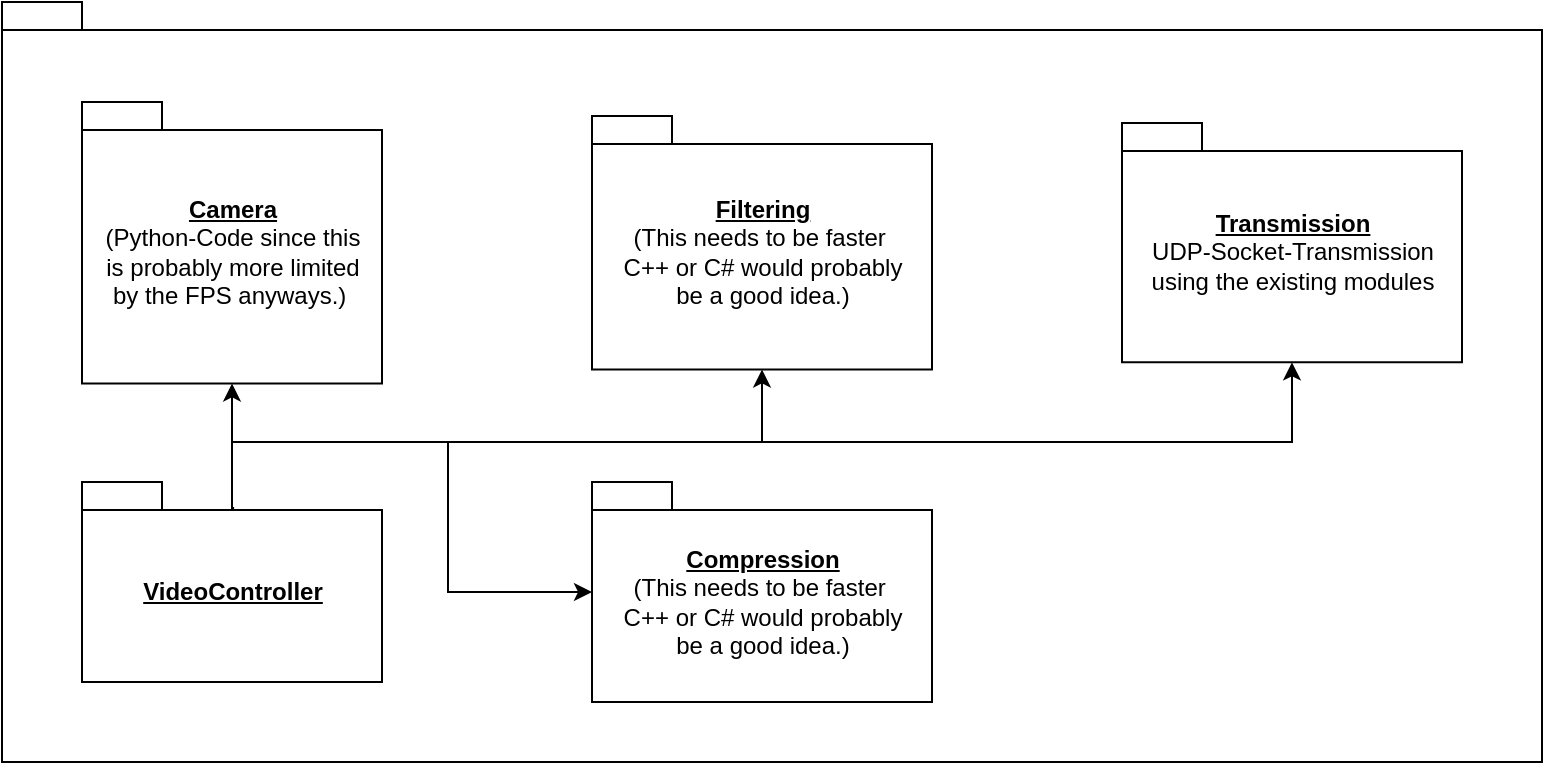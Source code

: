 <mxfile version="20.5.3" type="embed" pages="2"><diagram id="23iRSUPoRavnBvh4doch" name="Page-1"><mxGraphModel dx="1632" dy="1118" grid="1" gridSize="10" guides="1" tooltips="1" connect="1" arrows="1" fold="1" page="1" pageScale="1" pageWidth="827" pageHeight="1169" math="0" shadow="0"><root><mxCell id="0"/><mxCell id="1" parent="0"/><mxCell id="8" value="" style="group" vertex="1" connectable="0" parent="1"><mxGeometry x="29" y="120" width="770" height="380" as="geometry"/></mxCell><mxCell id="2" value="" style="shape=folder;fontStyle=1;spacingTop=10;tabWidth=40;tabHeight=14;tabPosition=left;html=1;" vertex="1" parent="8"><mxGeometry width="770" height="380" as="geometry"/></mxCell><mxCell id="3" value="&lt;u&gt;Camera&lt;/u&gt;&lt;br&gt;&lt;span style=&quot;font-weight: normal;&quot;&gt;(Python-Code since this &lt;br&gt;is probably more limited&lt;br&gt;by the FPS anyways.)&lt;/span&gt;&amp;nbsp;" style="shape=folder;fontStyle=1;spacingTop=10;tabWidth=40;tabHeight=14;tabPosition=left;html=1;" vertex="1" parent="8"><mxGeometry x="40" y="49.997" width="150" height="140.741" as="geometry"/></mxCell><mxCell id="4" value="&lt;u&gt;Filtering&lt;/u&gt;&lt;br&gt;&lt;span style=&quot;font-weight: normal;&quot;&gt;(This needs to be faster&amp;nbsp;&lt;br&gt;C++ or C# would probably&lt;br&gt;be a good idea.)&lt;/span&gt;" style="shape=folder;fontStyle=1;spacingTop=10;tabWidth=40;tabHeight=14;tabPosition=left;html=1;" vertex="1" parent="8"><mxGeometry x="295" y="57.034" width="170" height="126.667" as="geometry"/></mxCell><mxCell id="6" value="&lt;u&gt;Transmission&lt;/u&gt;&lt;br&gt;&lt;span style=&quot;font-weight: normal;&quot;&gt;UDP-Socket-Transmission&lt;br&gt;using the existing modules&lt;/span&gt;" style="shape=folder;fontStyle=1;spacingTop=10;tabWidth=40;tabHeight=14;tabPosition=left;html=1;" vertex="1" parent="8"><mxGeometry x="560" y="60.552" width="170" height="119.63" as="geometry"/></mxCell><mxCell id="Kp_4hMhgHDRuVLOGaOqP-8" value="&lt;u&gt;Compression&lt;/u&gt;&lt;br&gt;&lt;span style=&quot;font-weight: normal;&quot;&gt;(This needs to be faster&amp;nbsp;&lt;br&gt;C++ or C# would probably&lt;br&gt;be a good idea.)&lt;/span&gt;&lt;u&gt;&lt;br&gt;&lt;/u&gt;" style="shape=folder;fontStyle=1;spacingTop=10;tabWidth=40;tabHeight=14;tabPosition=left;html=1;" vertex="1" parent="8"><mxGeometry x="295" y="240" width="170" height="110" as="geometry"/></mxCell><mxCell id="Kp_4hMhgHDRuVLOGaOqP-12" style="edgeStyle=orthogonalEdgeStyle;rounded=0;orthogonalLoop=1;jettySize=auto;html=1;" edge="1" parent="8" source="Kp_4hMhgHDRuVLOGaOqP-11" target="3"><mxGeometry relative="1" as="geometry"/></mxCell><mxCell id="Kp_4hMhgHDRuVLOGaOqP-13" style="edgeStyle=orthogonalEdgeStyle;rounded=0;orthogonalLoop=1;jettySize=auto;html=1;" edge="1" parent="8" source="Kp_4hMhgHDRuVLOGaOqP-11" target="4"><mxGeometry relative="1" as="geometry"><Array as="points"><mxPoint x="115" y="220"/><mxPoint x="380" y="220"/></Array></mxGeometry></mxCell><mxCell id="Kp_4hMhgHDRuVLOGaOqP-14" style="edgeStyle=orthogonalEdgeStyle;rounded=0;orthogonalLoop=1;jettySize=auto;html=1;" edge="1" parent="8" source="Kp_4hMhgHDRuVLOGaOqP-11" target="Kp_4hMhgHDRuVLOGaOqP-8"><mxGeometry relative="1" as="geometry"><Array as="points"><mxPoint x="115" y="220"/><mxPoint x="223" y="220"/><mxPoint x="223" y="295"/></Array></mxGeometry></mxCell><mxCell id="Kp_4hMhgHDRuVLOGaOqP-15" style="edgeStyle=orthogonalEdgeStyle;rounded=0;orthogonalLoop=1;jettySize=auto;html=1;exitX=0.507;exitY=0.13;exitDx=0;exitDy=0;exitPerimeter=0;" edge="1" parent="8" source="Kp_4hMhgHDRuVLOGaOqP-11" target="6"><mxGeometry relative="1" as="geometry"><Array as="points"><mxPoint x="115" y="253"/><mxPoint x="115" y="220"/><mxPoint x="645" y="220"/></Array></mxGeometry></mxCell><mxCell id="Kp_4hMhgHDRuVLOGaOqP-11" value="&lt;u&gt;VideoController&lt;/u&gt;" style="shape=folder;fontStyle=1;spacingTop=10;tabWidth=40;tabHeight=14;tabPosition=left;html=1;" vertex="1" parent="8"><mxGeometry x="40" y="240" width="150" height="100" as="geometry"/></mxCell></root></mxGraphModel></diagram><diagram id="QhcltbAcBhOWz7ruYMGR" name="Sequence-Diagram"><mxGraphModel dx="1632" dy="1118" grid="1" gridSize="10" guides="1" tooltips="1" connect="1" arrows="1" fold="1" page="1" pageScale="1" pageWidth="827" pageHeight="1169" math="0" shadow="0"><root><mxCell id="0"/><mxCell id="1" parent="0"/><mxCell id="MklySer9mSSO_9Dpl_KQ-9" value="VideoController" style="shape=umlLifeline;perimeter=lifelinePerimeter;whiteSpace=wrap;html=1;container=1;collapsible=0;recursiveResize=0;outlineConnect=0;size=50;" vertex="1" parent="1"><mxGeometry x="110" y="5" width="110" height="355" as="geometry"/></mxCell><mxCell id="MklySer9mSSO_9Dpl_KQ-10" value="" style="shape=umlLifeline;participant=umlActor;perimeter=lifelinePerimeter;whiteSpace=wrap;html=1;container=1;collapsible=0;recursiveResize=0;verticalAlign=top;spacingTop=36;outlineConnect=0;size=55;" vertex="1" parent="1"><mxGeometry x="40" y="5" width="30" height="360" as="geometry"/></mxCell><mxCell id="MklySer9mSSO_9Dpl_KQ-12" value="Camera" style="shape=umlLifeline;perimeter=lifelinePerimeter;whiteSpace=wrap;html=1;container=1;collapsible=0;recursiveResize=0;outlineConnect=0;size=50;" vertex="1" parent="1"><mxGeometry x="260" y="5" width="110" height="355" as="geometry"/></mxCell><mxCell id="MklySer9mSSO_9Dpl_KQ-13" value="Filtering" style="shape=umlLifeline;perimeter=lifelinePerimeter;whiteSpace=wrap;html=1;container=1;collapsible=0;recursiveResize=0;outlineConnect=0;size=50;" vertex="1" parent="1"><mxGeometry x="413.5" y="7.5" width="110" height="355" as="geometry"/></mxCell><mxCell id="MklySer9mSSO_9Dpl_KQ-14" value="Compression" style="shape=umlLifeline;perimeter=lifelinePerimeter;whiteSpace=wrap;html=1;container=1;collapsible=0;recursiveResize=0;outlineConnect=0;size=50;" vertex="1" parent="1"><mxGeometry x="570" y="7.5" width="110" height="355" as="geometry"/></mxCell><mxCell id="MklySer9mSSO_9Dpl_KQ-15" value="startVideoStream" style="html=1;verticalAlign=bottom;endArrow=block;rounded=0;" edge="1" parent="1" source="MklySer9mSSO_9Dpl_KQ-10" target="MklySer9mSSO_9Dpl_KQ-9"><mxGeometry x="-0.005" width="80" relative="1" as="geometry"><mxPoint x="60" y="100" as="sourcePoint"/><mxPoint x="140" y="100" as="targetPoint"/><Array as="points"><mxPoint x="90" y="80"/></Array><mxPoint as="offset"/></mxGeometry></mxCell><mxCell id="MklySer9mSSO_9Dpl_KQ-17" value="produceCamera" style="html=1;verticalAlign=bottom;endArrow=block;rounded=0;" edge="1" parent="1" source="MklySer9mSSO_9Dpl_KQ-9" target="MklySer9mSSO_9Dpl_KQ-12"><mxGeometry width="80" relative="1" as="geometry"><mxPoint x="180" y="90" as="sourcePoint"/><mxPoint x="240" y="90" as="targetPoint"/><Array as="points"><mxPoint x="250" y="90"/></Array></mxGeometry></mxCell><mxCell id="MklySer9mSSO_9Dpl_KQ-18" value="Camera-instance" style="html=1;verticalAlign=bottom;endArrow=open;dashed=1;endSize=8;rounded=0;" edge="1" parent="1" source="MklySer9mSSO_9Dpl_KQ-12" target="MklySer9mSSO_9Dpl_KQ-9"><mxGeometry relative="1" as="geometry"><mxPoint x="310" y="110" as="sourcePoint"/><mxPoint x="230" y="110" as="targetPoint"/><Array as="points"><mxPoint x="250" y="110"/><mxPoint x="190" y="110"/></Array></mxGeometry></mxCell><mxCell id="MklySer9mSSO_9Dpl_KQ-22" value="readCameraInLoop" style="html=1;verticalAlign=bottom;endArrow=block;rounded=0;" edge="1" parent="1" source="MklySer9mSSO_9Dpl_KQ-9" target="MklySer9mSSO_9Dpl_KQ-12"><mxGeometry x="0.007" width="80" relative="1" as="geometry"><mxPoint x="170" y="140" as="sourcePoint"/><mxPoint x="250" y="140" as="targetPoint"/><Array as="points"><mxPoint x="190" y="130"/><mxPoint x="220" y="130"/><mxPoint x="260" y="130"/></Array><mxPoint as="offset"/></mxGeometry></mxCell><mxCell id="MklySer9mSSO_9Dpl_KQ-25" value="BusTransactions" style="shape=umlLifeline;perimeter=lifelinePerimeter;whiteSpace=wrap;html=1;container=1;collapsible=0;recursiveResize=0;outlineConnect=0;size=50;" vertex="1" parent="1"><mxGeometry x="730" y="7.5" width="110" height="355" as="geometry"/></mxCell><mxCell id="MklySer9mSSO_9Dpl_KQ-26" value="FileStorage" style="shape=umlLifeline;perimeter=lifelinePerimeter;whiteSpace=wrap;html=1;container=1;collapsible=0;recursiveResize=0;outlineConnect=0;size=50;" vertex="1" parent="1"><mxGeometry x="890" y="5" width="110" height="355" as="geometry"/></mxCell><mxCell id="MklySer9mSSO_9Dpl_KQ-27" value="setResolution" style="html=1;verticalAlign=bottom;endArrow=block;rounded=0;" edge="1" parent="1" source="MklySer9mSSO_9Dpl_KQ-12" target="MklySer9mSSO_9Dpl_KQ-13"><mxGeometry width="80" relative="1" as="geometry"><mxPoint x="320" y="160" as="sourcePoint"/><mxPoint x="400" y="160" as="targetPoint"/><Array as="points"><mxPoint x="340" y="140"/><mxPoint x="400" y="140"/></Array></mxGeometry></mxCell><mxCell id="MklySer9mSSO_9Dpl_KQ-29" value="File" style="html=1;verticalAlign=bottom;endArrow=open;dashed=1;endSize=8;rounded=0;" edge="1" parent="1" source="MklySer9mSSO_9Dpl_KQ-26" target="MklySer9mSSO_9Dpl_KQ-13"><mxGeometry relative="1" as="geometry"><mxPoint x="940" y="170" as="sourcePoint"/><mxPoint x="860" y="170" as="targetPoint"/><Array as="points"><mxPoint x="740" y="170"/></Array></mxGeometry></mxCell><mxCell id="MklySer9mSSO_9Dpl_KQ-28" value="storeDataInFile" style="html=1;verticalAlign=bottom;endArrow=block;rounded=0;" edge="1" parent="1" source="MklySer9mSSO_9Dpl_KQ-13" target="MklySer9mSSO_9Dpl_KQ-26"><mxGeometry width="80" relative="1" as="geometry"><mxPoint x="470" y="150" as="sourcePoint"/><mxPoint x="550" y="150" as="targetPoint"/><Array as="points"><mxPoint x="650" y="150"/></Array></mxGeometry></mxCell><mxCell id="MklySer9mSSO_9Dpl_KQ-30" value="compressImageFile" style="html=1;verticalAlign=bottom;endArrow=block;rounded=0;" edge="1" parent="1" source="MklySer9mSSO_9Dpl_KQ-13" target="MklySer9mSSO_9Dpl_KQ-14"><mxGeometry width="80" relative="1" as="geometry"><mxPoint x="470" y="190" as="sourcePoint"/><mxPoint x="550" y="190" as="targetPoint"/><Array as="points"><mxPoint x="550" y="190"/></Array></mxGeometry></mxCell><mxCell id="MklySer9mSSO_9Dpl_KQ-38" value="" style="group" vertex="1" connectable="0" parent="1"><mxGeometry x="510" y="200" width="590" height="200" as="geometry"/></mxCell><mxCell id="MklySer9mSSO_9Dpl_KQ-39" value="" style="group" vertex="1" connectable="0" parent="MklySer9mSSO_9Dpl_KQ-38"><mxGeometry width="590" height="200" as="geometry"/></mxCell><mxCell id="MklySer9mSSO_9Dpl_KQ-33" value="Alternative" style="shape=umlFrame;whiteSpace=wrap;html=1;width=70;height=35;" vertex="1" parent="MklySer9mSSO_9Dpl_KQ-39"><mxGeometry width="590" height="200" as="geometry"/></mxCell><mxCell id="MklySer9mSSO_9Dpl_KQ-34" value="[if stream to FileStorage]" style="text;html=1;strokeColor=none;fillColor=none;align=left;verticalAlign=middle;whiteSpace=wrap;rounded=0;" vertex="1" parent="MklySer9mSSO_9Dpl_KQ-39"><mxGeometry x="10" y="90.0" width="90" height="30" as="geometry"/></mxCell><mxCell id="MklySer9mSSO_9Dpl_KQ-35" value="[if stream to BusTransactions]" style="text;html=1;strokeColor=none;fillColor=none;align=left;verticalAlign=middle;whiteSpace=wrap;rounded=0;" vertex="1" parent="MklySer9mSSO_9Dpl_KQ-39"><mxGeometry x="10" y="40" width="100" height="30" as="geometry"/></mxCell><mxCell id="MklySer9mSSO_9Dpl_KQ-36" value="" style="endArrow=none;dashed=1;html=1;rounded=0;" edge="1" parent="MklySer9mSSO_9Dpl_KQ-39"><mxGeometry width="50" height="50" relative="1" as="geometry"><mxPoint y="74" as="sourcePoint"/><mxPoint x="590" y="74" as="targetPoint"/><Array as="points"/></mxGeometry></mxCell><mxCell id="MklySer9mSSO_9Dpl_KQ-40" value="sendByUDP-Socket" style="html=1;verticalAlign=bottom;endArrow=block;rounded=0;" edge="1" parent="1" source="MklySer9mSSO_9Dpl_KQ-14" target="MklySer9mSSO_9Dpl_KQ-25"><mxGeometry width="80" relative="1" as="geometry"><mxPoint x="630" y="220" as="sourcePoint"/><mxPoint x="780" y="200" as="targetPoint"/><Array as="points"><mxPoint x="750" y="230"/></Array></mxGeometry></mxCell><mxCell id="MklySer9mSSO_9Dpl_KQ-41" value="storeDataInFile" style="html=1;verticalAlign=bottom;endArrow=block;rounded=0;" edge="1" parent="1" source="MklySer9mSSO_9Dpl_KQ-14" target="MklySer9mSSO_9Dpl_KQ-26"><mxGeometry width="80" relative="1" as="geometry"><mxPoint x="630" y="290" as="sourcePoint"/><mxPoint x="710" y="290" as="targetPoint"/><Array as="points"><mxPoint x="780" y="300"/><mxPoint x="870" y="300"/></Array></mxGeometry></mxCell></root></mxGraphModel></diagram></mxfile>